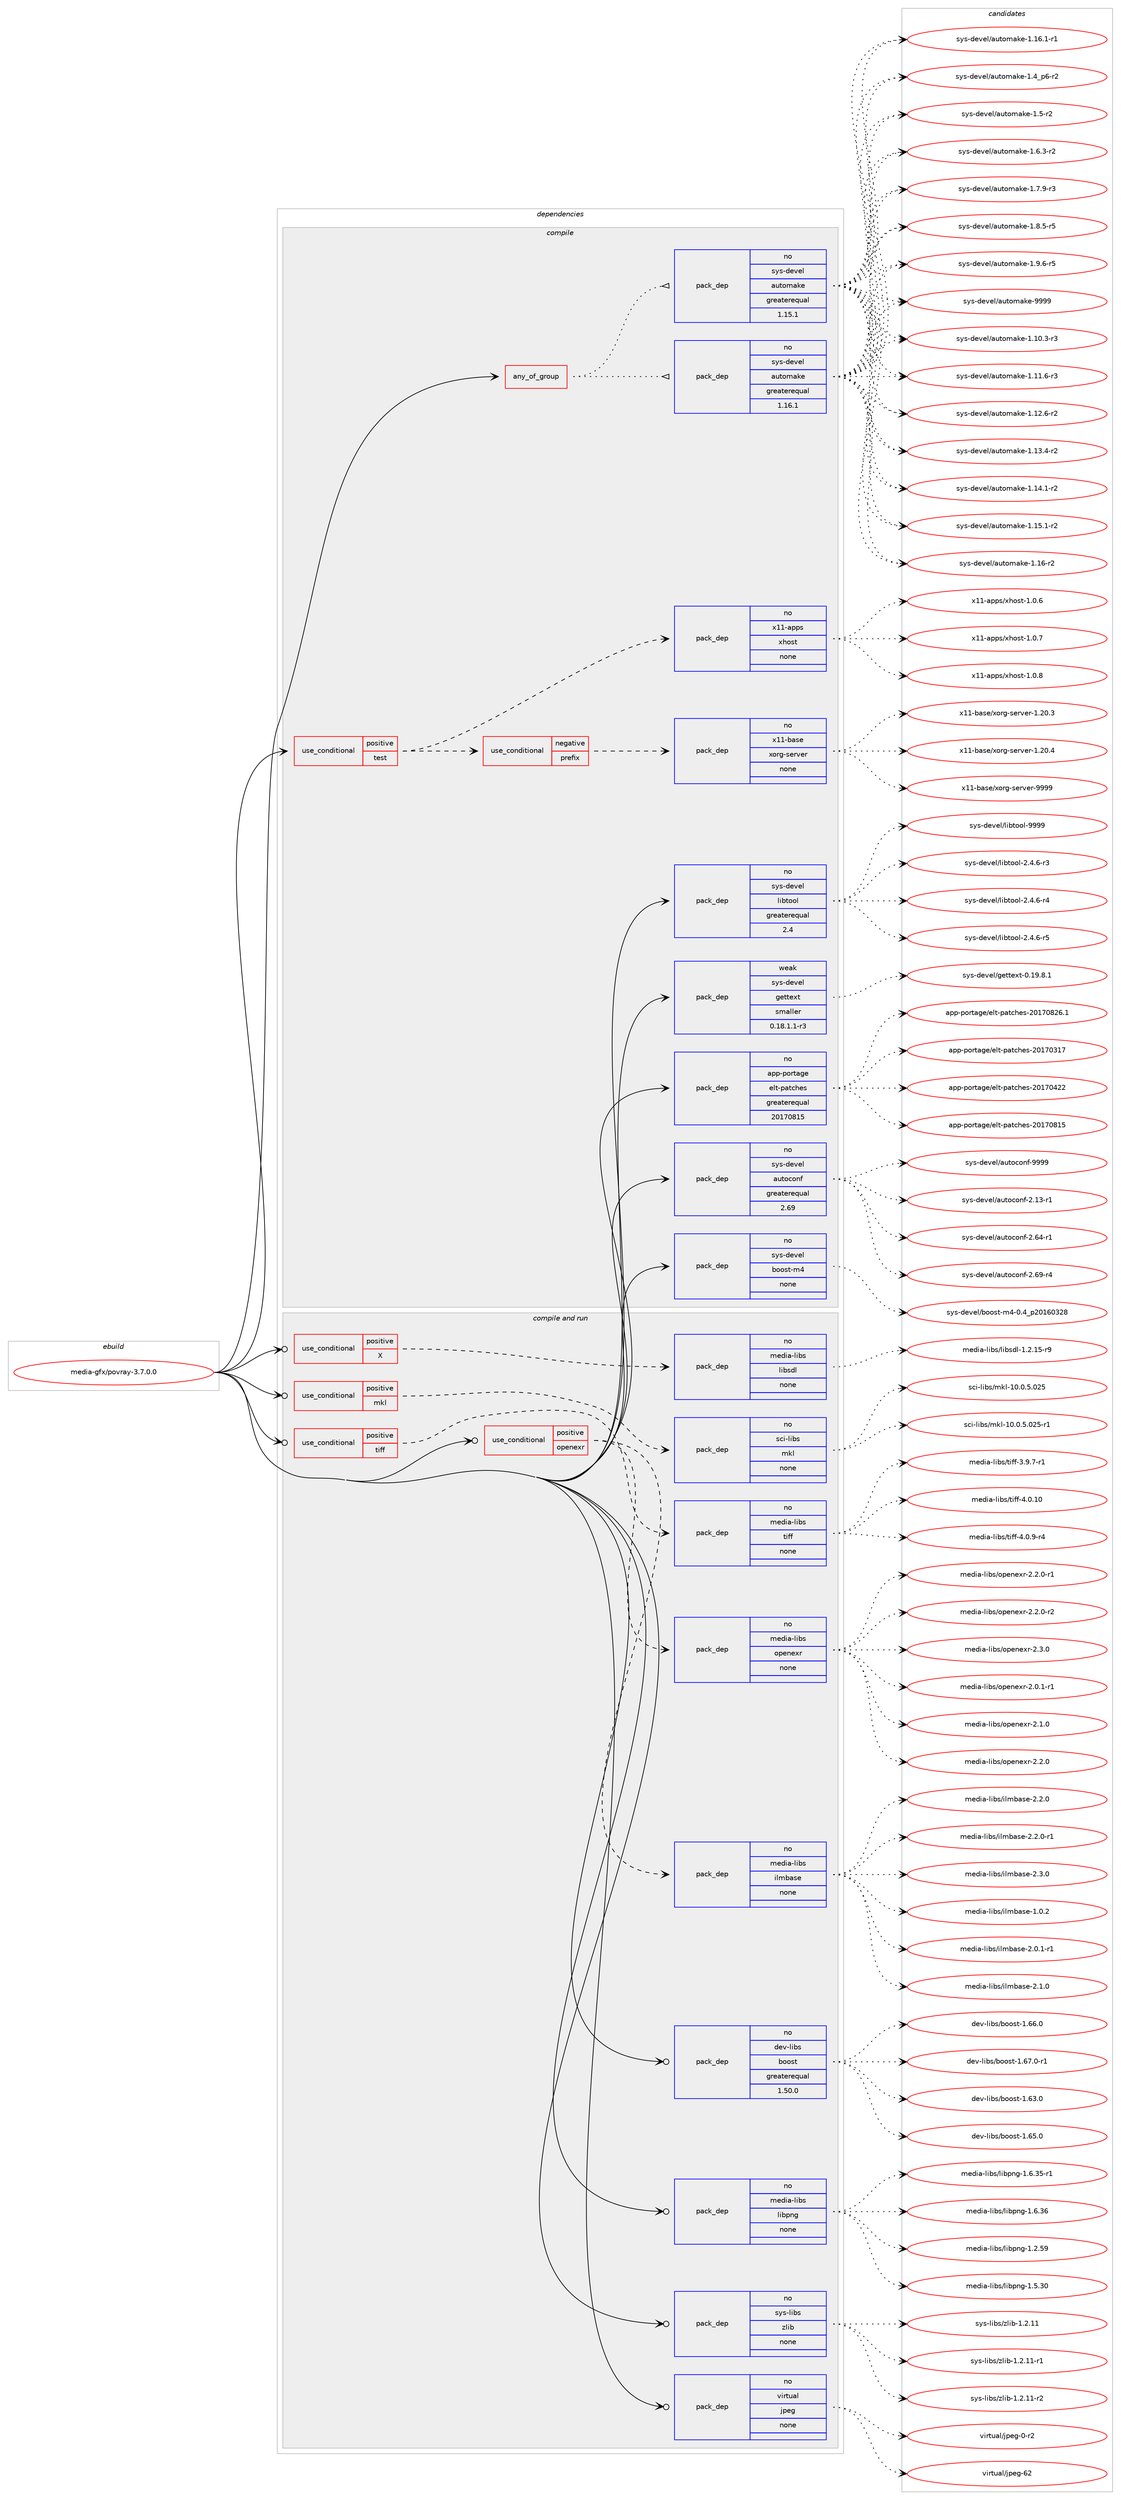 digraph prolog {

# *************
# Graph options
# *************

newrank=true;
concentrate=true;
compound=true;
graph [rankdir=LR,fontname=Helvetica,fontsize=10,ranksep=1.5];#, ranksep=2.5, nodesep=0.2];
edge  [arrowhead=vee];
node  [fontname=Helvetica,fontsize=10];

# **********
# The ebuild
# **********

subgraph cluster_leftcol {
color=gray;
rank=same;
label=<<i>ebuild</i>>;
id [label="media-gfx/povray-3.7.0.0", color=red, width=4, href="../media-gfx/povray-3.7.0.0.svg"];
}

# ****************
# The dependencies
# ****************

subgraph cluster_midcol {
color=gray;
label=<<i>dependencies</i>>;
subgraph cluster_compile {
fillcolor="#eeeeee";
style=filled;
label=<<i>compile</i>>;
subgraph any24928 {
dependency1607232 [label=<<TABLE BORDER="0" CELLBORDER="1" CELLSPACING="0" CELLPADDING="4"><TR><TD CELLPADDING="10">any_of_group</TD></TR></TABLE>>, shape=none, color=red];subgraph pack1148401 {
dependency1607233 [label=<<TABLE BORDER="0" CELLBORDER="1" CELLSPACING="0" CELLPADDING="4" WIDTH="220"><TR><TD ROWSPAN="6" CELLPADDING="30">pack_dep</TD></TR><TR><TD WIDTH="110">no</TD></TR><TR><TD>sys-devel</TD></TR><TR><TD>automake</TD></TR><TR><TD>greaterequal</TD></TR><TR><TD>1.16.1</TD></TR></TABLE>>, shape=none, color=blue];
}
dependency1607232:e -> dependency1607233:w [weight=20,style="dotted",arrowhead="oinv"];
subgraph pack1148402 {
dependency1607234 [label=<<TABLE BORDER="0" CELLBORDER="1" CELLSPACING="0" CELLPADDING="4" WIDTH="220"><TR><TD ROWSPAN="6" CELLPADDING="30">pack_dep</TD></TR><TR><TD WIDTH="110">no</TD></TR><TR><TD>sys-devel</TD></TR><TR><TD>automake</TD></TR><TR><TD>greaterequal</TD></TR><TR><TD>1.15.1</TD></TR></TABLE>>, shape=none, color=blue];
}
dependency1607232:e -> dependency1607234:w [weight=20,style="dotted",arrowhead="oinv"];
}
id:e -> dependency1607232:w [weight=20,style="solid",arrowhead="vee"];
subgraph cond433212 {
dependency1607235 [label=<<TABLE BORDER="0" CELLBORDER="1" CELLSPACING="0" CELLPADDING="4"><TR><TD ROWSPAN="3" CELLPADDING="10">use_conditional</TD></TR><TR><TD>positive</TD></TR><TR><TD>test</TD></TR></TABLE>>, shape=none, color=red];
subgraph cond433213 {
dependency1607236 [label=<<TABLE BORDER="0" CELLBORDER="1" CELLSPACING="0" CELLPADDING="4"><TR><TD ROWSPAN="3" CELLPADDING="10">use_conditional</TD></TR><TR><TD>negative</TD></TR><TR><TD>prefix</TD></TR></TABLE>>, shape=none, color=red];
subgraph pack1148403 {
dependency1607237 [label=<<TABLE BORDER="0" CELLBORDER="1" CELLSPACING="0" CELLPADDING="4" WIDTH="220"><TR><TD ROWSPAN="6" CELLPADDING="30">pack_dep</TD></TR><TR><TD WIDTH="110">no</TD></TR><TR><TD>x11-base</TD></TR><TR><TD>xorg-server</TD></TR><TR><TD>none</TD></TR><TR><TD></TD></TR></TABLE>>, shape=none, color=blue];
}
dependency1607236:e -> dependency1607237:w [weight=20,style="dashed",arrowhead="vee"];
}
dependency1607235:e -> dependency1607236:w [weight=20,style="dashed",arrowhead="vee"];
subgraph pack1148404 {
dependency1607238 [label=<<TABLE BORDER="0" CELLBORDER="1" CELLSPACING="0" CELLPADDING="4" WIDTH="220"><TR><TD ROWSPAN="6" CELLPADDING="30">pack_dep</TD></TR><TR><TD WIDTH="110">no</TD></TR><TR><TD>x11-apps</TD></TR><TR><TD>xhost</TD></TR><TR><TD>none</TD></TR><TR><TD></TD></TR></TABLE>>, shape=none, color=blue];
}
dependency1607235:e -> dependency1607238:w [weight=20,style="dashed",arrowhead="vee"];
}
id:e -> dependency1607235:w [weight=20,style="solid",arrowhead="vee"];
subgraph pack1148405 {
dependency1607239 [label=<<TABLE BORDER="0" CELLBORDER="1" CELLSPACING="0" CELLPADDING="4" WIDTH="220"><TR><TD ROWSPAN="6" CELLPADDING="30">pack_dep</TD></TR><TR><TD WIDTH="110">no</TD></TR><TR><TD>app-portage</TD></TR><TR><TD>elt-patches</TD></TR><TR><TD>greaterequal</TD></TR><TR><TD>20170815</TD></TR></TABLE>>, shape=none, color=blue];
}
id:e -> dependency1607239:w [weight=20,style="solid",arrowhead="vee"];
subgraph pack1148406 {
dependency1607240 [label=<<TABLE BORDER="0" CELLBORDER="1" CELLSPACING="0" CELLPADDING="4" WIDTH="220"><TR><TD ROWSPAN="6" CELLPADDING="30">pack_dep</TD></TR><TR><TD WIDTH="110">no</TD></TR><TR><TD>sys-devel</TD></TR><TR><TD>autoconf</TD></TR><TR><TD>greaterequal</TD></TR><TR><TD>2.69</TD></TR></TABLE>>, shape=none, color=blue];
}
id:e -> dependency1607240:w [weight=20,style="solid",arrowhead="vee"];
subgraph pack1148407 {
dependency1607241 [label=<<TABLE BORDER="0" CELLBORDER="1" CELLSPACING="0" CELLPADDING="4" WIDTH="220"><TR><TD ROWSPAN="6" CELLPADDING="30">pack_dep</TD></TR><TR><TD WIDTH="110">no</TD></TR><TR><TD>sys-devel</TD></TR><TR><TD>boost-m4</TD></TR><TR><TD>none</TD></TR><TR><TD></TD></TR></TABLE>>, shape=none, color=blue];
}
id:e -> dependency1607241:w [weight=20,style="solid",arrowhead="vee"];
subgraph pack1148408 {
dependency1607242 [label=<<TABLE BORDER="0" CELLBORDER="1" CELLSPACING="0" CELLPADDING="4" WIDTH="220"><TR><TD ROWSPAN="6" CELLPADDING="30">pack_dep</TD></TR><TR><TD WIDTH="110">no</TD></TR><TR><TD>sys-devel</TD></TR><TR><TD>libtool</TD></TR><TR><TD>greaterequal</TD></TR><TR><TD>2.4</TD></TR></TABLE>>, shape=none, color=blue];
}
id:e -> dependency1607242:w [weight=20,style="solid",arrowhead="vee"];
subgraph pack1148409 {
dependency1607243 [label=<<TABLE BORDER="0" CELLBORDER="1" CELLSPACING="0" CELLPADDING="4" WIDTH="220"><TR><TD ROWSPAN="6" CELLPADDING="30">pack_dep</TD></TR><TR><TD WIDTH="110">weak</TD></TR><TR><TD>sys-devel</TD></TR><TR><TD>gettext</TD></TR><TR><TD>smaller</TD></TR><TR><TD>0.18.1.1-r3</TD></TR></TABLE>>, shape=none, color=blue];
}
id:e -> dependency1607243:w [weight=20,style="solid",arrowhead="vee"];
}
subgraph cluster_compileandrun {
fillcolor="#eeeeee";
style=filled;
label=<<i>compile and run</i>>;
subgraph cond433214 {
dependency1607244 [label=<<TABLE BORDER="0" CELLBORDER="1" CELLSPACING="0" CELLPADDING="4"><TR><TD ROWSPAN="3" CELLPADDING="10">use_conditional</TD></TR><TR><TD>positive</TD></TR><TR><TD>X</TD></TR></TABLE>>, shape=none, color=red];
subgraph pack1148410 {
dependency1607245 [label=<<TABLE BORDER="0" CELLBORDER="1" CELLSPACING="0" CELLPADDING="4" WIDTH="220"><TR><TD ROWSPAN="6" CELLPADDING="30">pack_dep</TD></TR><TR><TD WIDTH="110">no</TD></TR><TR><TD>media-libs</TD></TR><TR><TD>libsdl</TD></TR><TR><TD>none</TD></TR><TR><TD></TD></TR></TABLE>>, shape=none, color=blue];
}
dependency1607244:e -> dependency1607245:w [weight=20,style="dashed",arrowhead="vee"];
}
id:e -> dependency1607244:w [weight=20,style="solid",arrowhead="odotvee"];
subgraph cond433215 {
dependency1607246 [label=<<TABLE BORDER="0" CELLBORDER="1" CELLSPACING="0" CELLPADDING="4"><TR><TD ROWSPAN="3" CELLPADDING="10">use_conditional</TD></TR><TR><TD>positive</TD></TR><TR><TD>mkl</TD></TR></TABLE>>, shape=none, color=red];
subgraph pack1148411 {
dependency1607247 [label=<<TABLE BORDER="0" CELLBORDER="1" CELLSPACING="0" CELLPADDING="4" WIDTH="220"><TR><TD ROWSPAN="6" CELLPADDING="30">pack_dep</TD></TR><TR><TD WIDTH="110">no</TD></TR><TR><TD>sci-libs</TD></TR><TR><TD>mkl</TD></TR><TR><TD>none</TD></TR><TR><TD></TD></TR></TABLE>>, shape=none, color=blue];
}
dependency1607246:e -> dependency1607247:w [weight=20,style="dashed",arrowhead="vee"];
}
id:e -> dependency1607246:w [weight=20,style="solid",arrowhead="odotvee"];
subgraph cond433216 {
dependency1607248 [label=<<TABLE BORDER="0" CELLBORDER="1" CELLSPACING="0" CELLPADDING="4"><TR><TD ROWSPAN="3" CELLPADDING="10">use_conditional</TD></TR><TR><TD>positive</TD></TR><TR><TD>openexr</TD></TR></TABLE>>, shape=none, color=red];
subgraph pack1148412 {
dependency1607249 [label=<<TABLE BORDER="0" CELLBORDER="1" CELLSPACING="0" CELLPADDING="4" WIDTH="220"><TR><TD ROWSPAN="6" CELLPADDING="30">pack_dep</TD></TR><TR><TD WIDTH="110">no</TD></TR><TR><TD>media-libs</TD></TR><TR><TD>ilmbase</TD></TR><TR><TD>none</TD></TR><TR><TD></TD></TR></TABLE>>, shape=none, color=blue];
}
dependency1607248:e -> dependency1607249:w [weight=20,style="dashed",arrowhead="vee"];
subgraph pack1148413 {
dependency1607250 [label=<<TABLE BORDER="0" CELLBORDER="1" CELLSPACING="0" CELLPADDING="4" WIDTH="220"><TR><TD ROWSPAN="6" CELLPADDING="30">pack_dep</TD></TR><TR><TD WIDTH="110">no</TD></TR><TR><TD>media-libs</TD></TR><TR><TD>openexr</TD></TR><TR><TD>none</TD></TR><TR><TD></TD></TR></TABLE>>, shape=none, color=blue];
}
dependency1607248:e -> dependency1607250:w [weight=20,style="dashed",arrowhead="vee"];
}
id:e -> dependency1607248:w [weight=20,style="solid",arrowhead="odotvee"];
subgraph cond433217 {
dependency1607251 [label=<<TABLE BORDER="0" CELLBORDER="1" CELLSPACING="0" CELLPADDING="4"><TR><TD ROWSPAN="3" CELLPADDING="10">use_conditional</TD></TR><TR><TD>positive</TD></TR><TR><TD>tiff</TD></TR></TABLE>>, shape=none, color=red];
subgraph pack1148414 {
dependency1607252 [label=<<TABLE BORDER="0" CELLBORDER="1" CELLSPACING="0" CELLPADDING="4" WIDTH="220"><TR><TD ROWSPAN="6" CELLPADDING="30">pack_dep</TD></TR><TR><TD WIDTH="110">no</TD></TR><TR><TD>media-libs</TD></TR><TR><TD>tiff</TD></TR><TR><TD>none</TD></TR><TR><TD></TD></TR></TABLE>>, shape=none, color=blue];
}
dependency1607251:e -> dependency1607252:w [weight=20,style="dashed",arrowhead="vee"];
}
id:e -> dependency1607251:w [weight=20,style="solid",arrowhead="odotvee"];
subgraph pack1148415 {
dependency1607253 [label=<<TABLE BORDER="0" CELLBORDER="1" CELLSPACING="0" CELLPADDING="4" WIDTH="220"><TR><TD ROWSPAN="6" CELLPADDING="30">pack_dep</TD></TR><TR><TD WIDTH="110">no</TD></TR><TR><TD>dev-libs</TD></TR><TR><TD>boost</TD></TR><TR><TD>greaterequal</TD></TR><TR><TD>1.50.0</TD></TR></TABLE>>, shape=none, color=blue];
}
id:e -> dependency1607253:w [weight=20,style="solid",arrowhead="odotvee"];
subgraph pack1148416 {
dependency1607254 [label=<<TABLE BORDER="0" CELLBORDER="1" CELLSPACING="0" CELLPADDING="4" WIDTH="220"><TR><TD ROWSPAN="6" CELLPADDING="30">pack_dep</TD></TR><TR><TD WIDTH="110">no</TD></TR><TR><TD>media-libs</TD></TR><TR><TD>libpng</TD></TR><TR><TD>none</TD></TR><TR><TD></TD></TR></TABLE>>, shape=none, color=blue];
}
id:e -> dependency1607254:w [weight=20,style="solid",arrowhead="odotvee"];
subgraph pack1148417 {
dependency1607255 [label=<<TABLE BORDER="0" CELLBORDER="1" CELLSPACING="0" CELLPADDING="4" WIDTH="220"><TR><TD ROWSPAN="6" CELLPADDING="30">pack_dep</TD></TR><TR><TD WIDTH="110">no</TD></TR><TR><TD>sys-libs</TD></TR><TR><TD>zlib</TD></TR><TR><TD>none</TD></TR><TR><TD></TD></TR></TABLE>>, shape=none, color=blue];
}
id:e -> dependency1607255:w [weight=20,style="solid",arrowhead="odotvee"];
subgraph pack1148418 {
dependency1607256 [label=<<TABLE BORDER="0" CELLBORDER="1" CELLSPACING="0" CELLPADDING="4" WIDTH="220"><TR><TD ROWSPAN="6" CELLPADDING="30">pack_dep</TD></TR><TR><TD WIDTH="110">no</TD></TR><TR><TD>virtual</TD></TR><TR><TD>jpeg</TD></TR><TR><TD>none</TD></TR><TR><TD></TD></TR></TABLE>>, shape=none, color=blue];
}
id:e -> dependency1607256:w [weight=20,style="solid",arrowhead="odotvee"];
}
subgraph cluster_run {
fillcolor="#eeeeee";
style=filled;
label=<<i>run</i>>;
}
}

# **************
# The candidates
# **************

subgraph cluster_choices {
rank=same;
color=gray;
label=<<i>candidates</i>>;

subgraph choice1148401 {
color=black;
nodesep=1;
choice11512111545100101118101108479711711611110997107101454946494846514511451 [label="sys-devel/automake-1.10.3-r3", color=red, width=4,href="../sys-devel/automake-1.10.3-r3.svg"];
choice11512111545100101118101108479711711611110997107101454946494946544511451 [label="sys-devel/automake-1.11.6-r3", color=red, width=4,href="../sys-devel/automake-1.11.6-r3.svg"];
choice11512111545100101118101108479711711611110997107101454946495046544511450 [label="sys-devel/automake-1.12.6-r2", color=red, width=4,href="../sys-devel/automake-1.12.6-r2.svg"];
choice11512111545100101118101108479711711611110997107101454946495146524511450 [label="sys-devel/automake-1.13.4-r2", color=red, width=4,href="../sys-devel/automake-1.13.4-r2.svg"];
choice11512111545100101118101108479711711611110997107101454946495246494511450 [label="sys-devel/automake-1.14.1-r2", color=red, width=4,href="../sys-devel/automake-1.14.1-r2.svg"];
choice11512111545100101118101108479711711611110997107101454946495346494511450 [label="sys-devel/automake-1.15.1-r2", color=red, width=4,href="../sys-devel/automake-1.15.1-r2.svg"];
choice1151211154510010111810110847971171161111099710710145494649544511450 [label="sys-devel/automake-1.16-r2", color=red, width=4,href="../sys-devel/automake-1.16-r2.svg"];
choice11512111545100101118101108479711711611110997107101454946495446494511449 [label="sys-devel/automake-1.16.1-r1", color=red, width=4,href="../sys-devel/automake-1.16.1-r1.svg"];
choice115121115451001011181011084797117116111109971071014549465295112544511450 [label="sys-devel/automake-1.4_p6-r2", color=red, width=4,href="../sys-devel/automake-1.4_p6-r2.svg"];
choice11512111545100101118101108479711711611110997107101454946534511450 [label="sys-devel/automake-1.5-r2", color=red, width=4,href="../sys-devel/automake-1.5-r2.svg"];
choice115121115451001011181011084797117116111109971071014549465446514511450 [label="sys-devel/automake-1.6.3-r2", color=red, width=4,href="../sys-devel/automake-1.6.3-r2.svg"];
choice115121115451001011181011084797117116111109971071014549465546574511451 [label="sys-devel/automake-1.7.9-r3", color=red, width=4,href="../sys-devel/automake-1.7.9-r3.svg"];
choice115121115451001011181011084797117116111109971071014549465646534511453 [label="sys-devel/automake-1.8.5-r5", color=red, width=4,href="../sys-devel/automake-1.8.5-r5.svg"];
choice115121115451001011181011084797117116111109971071014549465746544511453 [label="sys-devel/automake-1.9.6-r5", color=red, width=4,href="../sys-devel/automake-1.9.6-r5.svg"];
choice115121115451001011181011084797117116111109971071014557575757 [label="sys-devel/automake-9999", color=red, width=4,href="../sys-devel/automake-9999.svg"];
dependency1607233:e -> choice11512111545100101118101108479711711611110997107101454946494846514511451:w [style=dotted,weight="100"];
dependency1607233:e -> choice11512111545100101118101108479711711611110997107101454946494946544511451:w [style=dotted,weight="100"];
dependency1607233:e -> choice11512111545100101118101108479711711611110997107101454946495046544511450:w [style=dotted,weight="100"];
dependency1607233:e -> choice11512111545100101118101108479711711611110997107101454946495146524511450:w [style=dotted,weight="100"];
dependency1607233:e -> choice11512111545100101118101108479711711611110997107101454946495246494511450:w [style=dotted,weight="100"];
dependency1607233:e -> choice11512111545100101118101108479711711611110997107101454946495346494511450:w [style=dotted,weight="100"];
dependency1607233:e -> choice1151211154510010111810110847971171161111099710710145494649544511450:w [style=dotted,weight="100"];
dependency1607233:e -> choice11512111545100101118101108479711711611110997107101454946495446494511449:w [style=dotted,weight="100"];
dependency1607233:e -> choice115121115451001011181011084797117116111109971071014549465295112544511450:w [style=dotted,weight="100"];
dependency1607233:e -> choice11512111545100101118101108479711711611110997107101454946534511450:w [style=dotted,weight="100"];
dependency1607233:e -> choice115121115451001011181011084797117116111109971071014549465446514511450:w [style=dotted,weight="100"];
dependency1607233:e -> choice115121115451001011181011084797117116111109971071014549465546574511451:w [style=dotted,weight="100"];
dependency1607233:e -> choice115121115451001011181011084797117116111109971071014549465646534511453:w [style=dotted,weight="100"];
dependency1607233:e -> choice115121115451001011181011084797117116111109971071014549465746544511453:w [style=dotted,weight="100"];
dependency1607233:e -> choice115121115451001011181011084797117116111109971071014557575757:w [style=dotted,weight="100"];
}
subgraph choice1148402 {
color=black;
nodesep=1;
choice11512111545100101118101108479711711611110997107101454946494846514511451 [label="sys-devel/automake-1.10.3-r3", color=red, width=4,href="../sys-devel/automake-1.10.3-r3.svg"];
choice11512111545100101118101108479711711611110997107101454946494946544511451 [label="sys-devel/automake-1.11.6-r3", color=red, width=4,href="../sys-devel/automake-1.11.6-r3.svg"];
choice11512111545100101118101108479711711611110997107101454946495046544511450 [label="sys-devel/automake-1.12.6-r2", color=red, width=4,href="../sys-devel/automake-1.12.6-r2.svg"];
choice11512111545100101118101108479711711611110997107101454946495146524511450 [label="sys-devel/automake-1.13.4-r2", color=red, width=4,href="../sys-devel/automake-1.13.4-r2.svg"];
choice11512111545100101118101108479711711611110997107101454946495246494511450 [label="sys-devel/automake-1.14.1-r2", color=red, width=4,href="../sys-devel/automake-1.14.1-r2.svg"];
choice11512111545100101118101108479711711611110997107101454946495346494511450 [label="sys-devel/automake-1.15.1-r2", color=red, width=4,href="../sys-devel/automake-1.15.1-r2.svg"];
choice1151211154510010111810110847971171161111099710710145494649544511450 [label="sys-devel/automake-1.16-r2", color=red, width=4,href="../sys-devel/automake-1.16-r2.svg"];
choice11512111545100101118101108479711711611110997107101454946495446494511449 [label="sys-devel/automake-1.16.1-r1", color=red, width=4,href="../sys-devel/automake-1.16.1-r1.svg"];
choice115121115451001011181011084797117116111109971071014549465295112544511450 [label="sys-devel/automake-1.4_p6-r2", color=red, width=4,href="../sys-devel/automake-1.4_p6-r2.svg"];
choice11512111545100101118101108479711711611110997107101454946534511450 [label="sys-devel/automake-1.5-r2", color=red, width=4,href="../sys-devel/automake-1.5-r2.svg"];
choice115121115451001011181011084797117116111109971071014549465446514511450 [label="sys-devel/automake-1.6.3-r2", color=red, width=4,href="../sys-devel/automake-1.6.3-r2.svg"];
choice115121115451001011181011084797117116111109971071014549465546574511451 [label="sys-devel/automake-1.7.9-r3", color=red, width=4,href="../sys-devel/automake-1.7.9-r3.svg"];
choice115121115451001011181011084797117116111109971071014549465646534511453 [label="sys-devel/automake-1.8.5-r5", color=red, width=4,href="../sys-devel/automake-1.8.5-r5.svg"];
choice115121115451001011181011084797117116111109971071014549465746544511453 [label="sys-devel/automake-1.9.6-r5", color=red, width=4,href="../sys-devel/automake-1.9.6-r5.svg"];
choice115121115451001011181011084797117116111109971071014557575757 [label="sys-devel/automake-9999", color=red, width=4,href="../sys-devel/automake-9999.svg"];
dependency1607234:e -> choice11512111545100101118101108479711711611110997107101454946494846514511451:w [style=dotted,weight="100"];
dependency1607234:e -> choice11512111545100101118101108479711711611110997107101454946494946544511451:w [style=dotted,weight="100"];
dependency1607234:e -> choice11512111545100101118101108479711711611110997107101454946495046544511450:w [style=dotted,weight="100"];
dependency1607234:e -> choice11512111545100101118101108479711711611110997107101454946495146524511450:w [style=dotted,weight="100"];
dependency1607234:e -> choice11512111545100101118101108479711711611110997107101454946495246494511450:w [style=dotted,weight="100"];
dependency1607234:e -> choice11512111545100101118101108479711711611110997107101454946495346494511450:w [style=dotted,weight="100"];
dependency1607234:e -> choice1151211154510010111810110847971171161111099710710145494649544511450:w [style=dotted,weight="100"];
dependency1607234:e -> choice11512111545100101118101108479711711611110997107101454946495446494511449:w [style=dotted,weight="100"];
dependency1607234:e -> choice115121115451001011181011084797117116111109971071014549465295112544511450:w [style=dotted,weight="100"];
dependency1607234:e -> choice11512111545100101118101108479711711611110997107101454946534511450:w [style=dotted,weight="100"];
dependency1607234:e -> choice115121115451001011181011084797117116111109971071014549465446514511450:w [style=dotted,weight="100"];
dependency1607234:e -> choice115121115451001011181011084797117116111109971071014549465546574511451:w [style=dotted,weight="100"];
dependency1607234:e -> choice115121115451001011181011084797117116111109971071014549465646534511453:w [style=dotted,weight="100"];
dependency1607234:e -> choice115121115451001011181011084797117116111109971071014549465746544511453:w [style=dotted,weight="100"];
dependency1607234:e -> choice115121115451001011181011084797117116111109971071014557575757:w [style=dotted,weight="100"];
}
subgraph choice1148403 {
color=black;
nodesep=1;
choice1204949459897115101471201111141034511510111411810111445494650484651 [label="x11-base/xorg-server-1.20.3", color=red, width=4,href="../x11-base/xorg-server-1.20.3.svg"];
choice1204949459897115101471201111141034511510111411810111445494650484652 [label="x11-base/xorg-server-1.20.4", color=red, width=4,href="../x11-base/xorg-server-1.20.4.svg"];
choice120494945989711510147120111114103451151011141181011144557575757 [label="x11-base/xorg-server-9999", color=red, width=4,href="../x11-base/xorg-server-9999.svg"];
dependency1607237:e -> choice1204949459897115101471201111141034511510111411810111445494650484651:w [style=dotted,weight="100"];
dependency1607237:e -> choice1204949459897115101471201111141034511510111411810111445494650484652:w [style=dotted,weight="100"];
dependency1607237:e -> choice120494945989711510147120111114103451151011141181011144557575757:w [style=dotted,weight="100"];
}
subgraph choice1148404 {
color=black;
nodesep=1;
choice1204949459711211211547120104111115116454946484654 [label="x11-apps/xhost-1.0.6", color=red, width=4,href="../x11-apps/xhost-1.0.6.svg"];
choice1204949459711211211547120104111115116454946484655 [label="x11-apps/xhost-1.0.7", color=red, width=4,href="../x11-apps/xhost-1.0.7.svg"];
choice1204949459711211211547120104111115116454946484656 [label="x11-apps/xhost-1.0.8", color=red, width=4,href="../x11-apps/xhost-1.0.8.svg"];
dependency1607238:e -> choice1204949459711211211547120104111115116454946484654:w [style=dotted,weight="100"];
dependency1607238:e -> choice1204949459711211211547120104111115116454946484655:w [style=dotted,weight="100"];
dependency1607238:e -> choice1204949459711211211547120104111115116454946484656:w [style=dotted,weight="100"];
}
subgraph choice1148405 {
color=black;
nodesep=1;
choice97112112451121111141169710310147101108116451129711699104101115455048495548514955 [label="app-portage/elt-patches-20170317", color=red, width=4,href="../app-portage/elt-patches-20170317.svg"];
choice97112112451121111141169710310147101108116451129711699104101115455048495548525050 [label="app-portage/elt-patches-20170422", color=red, width=4,href="../app-portage/elt-patches-20170422.svg"];
choice97112112451121111141169710310147101108116451129711699104101115455048495548564953 [label="app-portage/elt-patches-20170815", color=red, width=4,href="../app-portage/elt-patches-20170815.svg"];
choice971121124511211111411697103101471011081164511297116991041011154550484955485650544649 [label="app-portage/elt-patches-20170826.1", color=red, width=4,href="../app-portage/elt-patches-20170826.1.svg"];
dependency1607239:e -> choice97112112451121111141169710310147101108116451129711699104101115455048495548514955:w [style=dotted,weight="100"];
dependency1607239:e -> choice97112112451121111141169710310147101108116451129711699104101115455048495548525050:w [style=dotted,weight="100"];
dependency1607239:e -> choice97112112451121111141169710310147101108116451129711699104101115455048495548564953:w [style=dotted,weight="100"];
dependency1607239:e -> choice971121124511211111411697103101471011081164511297116991041011154550484955485650544649:w [style=dotted,weight="100"];
}
subgraph choice1148406 {
color=black;
nodesep=1;
choice1151211154510010111810110847971171161119911111010245504649514511449 [label="sys-devel/autoconf-2.13-r1", color=red, width=4,href="../sys-devel/autoconf-2.13-r1.svg"];
choice1151211154510010111810110847971171161119911111010245504654524511449 [label="sys-devel/autoconf-2.64-r1", color=red, width=4,href="../sys-devel/autoconf-2.64-r1.svg"];
choice1151211154510010111810110847971171161119911111010245504654574511452 [label="sys-devel/autoconf-2.69-r4", color=red, width=4,href="../sys-devel/autoconf-2.69-r4.svg"];
choice115121115451001011181011084797117116111991111101024557575757 [label="sys-devel/autoconf-9999", color=red, width=4,href="../sys-devel/autoconf-9999.svg"];
dependency1607240:e -> choice1151211154510010111810110847971171161119911111010245504649514511449:w [style=dotted,weight="100"];
dependency1607240:e -> choice1151211154510010111810110847971171161119911111010245504654524511449:w [style=dotted,weight="100"];
dependency1607240:e -> choice1151211154510010111810110847971171161119911111010245504654574511452:w [style=dotted,weight="100"];
dependency1607240:e -> choice115121115451001011181011084797117116111991111101024557575757:w [style=dotted,weight="100"];
}
subgraph choice1148407 {
color=black;
nodesep=1;
choice115121115451001011181011084798111111115116451095245484652951125048495448515056 [label="sys-devel/boost-m4-0.4_p20160328", color=red, width=4,href="../sys-devel/boost-m4-0.4_p20160328.svg"];
dependency1607241:e -> choice115121115451001011181011084798111111115116451095245484652951125048495448515056:w [style=dotted,weight="100"];
}
subgraph choice1148408 {
color=black;
nodesep=1;
choice1151211154510010111810110847108105981161111111084550465246544511451 [label="sys-devel/libtool-2.4.6-r3", color=red, width=4,href="../sys-devel/libtool-2.4.6-r3.svg"];
choice1151211154510010111810110847108105981161111111084550465246544511452 [label="sys-devel/libtool-2.4.6-r4", color=red, width=4,href="../sys-devel/libtool-2.4.6-r4.svg"];
choice1151211154510010111810110847108105981161111111084550465246544511453 [label="sys-devel/libtool-2.4.6-r5", color=red, width=4,href="../sys-devel/libtool-2.4.6-r5.svg"];
choice1151211154510010111810110847108105981161111111084557575757 [label="sys-devel/libtool-9999", color=red, width=4,href="../sys-devel/libtool-9999.svg"];
dependency1607242:e -> choice1151211154510010111810110847108105981161111111084550465246544511451:w [style=dotted,weight="100"];
dependency1607242:e -> choice1151211154510010111810110847108105981161111111084550465246544511452:w [style=dotted,weight="100"];
dependency1607242:e -> choice1151211154510010111810110847108105981161111111084550465246544511453:w [style=dotted,weight="100"];
dependency1607242:e -> choice1151211154510010111810110847108105981161111111084557575757:w [style=dotted,weight="100"];
}
subgraph choice1148409 {
color=black;
nodesep=1;
choice1151211154510010111810110847103101116116101120116454846495746564649 [label="sys-devel/gettext-0.19.8.1", color=red, width=4,href="../sys-devel/gettext-0.19.8.1.svg"];
dependency1607243:e -> choice1151211154510010111810110847103101116116101120116454846495746564649:w [style=dotted,weight="100"];
}
subgraph choice1148410 {
color=black;
nodesep=1;
choice1091011001059745108105981154710810598115100108454946504649534511457 [label="media-libs/libsdl-1.2.15-r9", color=red, width=4,href="../media-libs/libsdl-1.2.15-r9.svg"];
dependency1607245:e -> choice1091011001059745108105981154710810598115100108454946504649534511457:w [style=dotted,weight="100"];
}
subgraph choice1148411 {
color=black;
nodesep=1;
choice115991054510810598115471091071084549484648465346485053 [label="sci-libs/mkl-10.0.5.025", color=red, width=4,href="../sci-libs/mkl-10.0.5.025.svg"];
choice1159910545108105981154710910710845494846484653464850534511449 [label="sci-libs/mkl-10.0.5.025-r1", color=red, width=4,href="../sci-libs/mkl-10.0.5.025-r1.svg"];
dependency1607247:e -> choice115991054510810598115471091071084549484648465346485053:w [style=dotted,weight="100"];
dependency1607247:e -> choice1159910545108105981154710910710845494846484653464850534511449:w [style=dotted,weight="100"];
}
subgraph choice1148412 {
color=black;
nodesep=1;
choice109101100105974510810598115471051081099897115101454946484650 [label="media-libs/ilmbase-1.0.2", color=red, width=4,href="../media-libs/ilmbase-1.0.2.svg"];
choice1091011001059745108105981154710510810998971151014550464846494511449 [label="media-libs/ilmbase-2.0.1-r1", color=red, width=4,href="../media-libs/ilmbase-2.0.1-r1.svg"];
choice109101100105974510810598115471051081099897115101455046494648 [label="media-libs/ilmbase-2.1.0", color=red, width=4,href="../media-libs/ilmbase-2.1.0.svg"];
choice109101100105974510810598115471051081099897115101455046504648 [label="media-libs/ilmbase-2.2.0", color=red, width=4,href="../media-libs/ilmbase-2.2.0.svg"];
choice1091011001059745108105981154710510810998971151014550465046484511449 [label="media-libs/ilmbase-2.2.0-r1", color=red, width=4,href="../media-libs/ilmbase-2.2.0-r1.svg"];
choice109101100105974510810598115471051081099897115101455046514648 [label="media-libs/ilmbase-2.3.0", color=red, width=4,href="../media-libs/ilmbase-2.3.0.svg"];
dependency1607249:e -> choice109101100105974510810598115471051081099897115101454946484650:w [style=dotted,weight="100"];
dependency1607249:e -> choice1091011001059745108105981154710510810998971151014550464846494511449:w [style=dotted,weight="100"];
dependency1607249:e -> choice109101100105974510810598115471051081099897115101455046494648:w [style=dotted,weight="100"];
dependency1607249:e -> choice109101100105974510810598115471051081099897115101455046504648:w [style=dotted,weight="100"];
dependency1607249:e -> choice1091011001059745108105981154710510810998971151014550465046484511449:w [style=dotted,weight="100"];
dependency1607249:e -> choice109101100105974510810598115471051081099897115101455046514648:w [style=dotted,weight="100"];
}
subgraph choice1148413 {
color=black;
nodesep=1;
choice109101100105974510810598115471111121011101011201144550464846494511449 [label="media-libs/openexr-2.0.1-r1", color=red, width=4,href="../media-libs/openexr-2.0.1-r1.svg"];
choice10910110010597451081059811547111112101110101120114455046494648 [label="media-libs/openexr-2.1.0", color=red, width=4,href="../media-libs/openexr-2.1.0.svg"];
choice10910110010597451081059811547111112101110101120114455046504648 [label="media-libs/openexr-2.2.0", color=red, width=4,href="../media-libs/openexr-2.2.0.svg"];
choice109101100105974510810598115471111121011101011201144550465046484511449 [label="media-libs/openexr-2.2.0-r1", color=red, width=4,href="../media-libs/openexr-2.2.0-r1.svg"];
choice109101100105974510810598115471111121011101011201144550465046484511450 [label="media-libs/openexr-2.2.0-r2", color=red, width=4,href="../media-libs/openexr-2.2.0-r2.svg"];
choice10910110010597451081059811547111112101110101120114455046514648 [label="media-libs/openexr-2.3.0", color=red, width=4,href="../media-libs/openexr-2.3.0.svg"];
dependency1607250:e -> choice109101100105974510810598115471111121011101011201144550464846494511449:w [style=dotted,weight="100"];
dependency1607250:e -> choice10910110010597451081059811547111112101110101120114455046494648:w [style=dotted,weight="100"];
dependency1607250:e -> choice10910110010597451081059811547111112101110101120114455046504648:w [style=dotted,weight="100"];
dependency1607250:e -> choice109101100105974510810598115471111121011101011201144550465046484511449:w [style=dotted,weight="100"];
dependency1607250:e -> choice109101100105974510810598115471111121011101011201144550465046484511450:w [style=dotted,weight="100"];
dependency1607250:e -> choice10910110010597451081059811547111112101110101120114455046514648:w [style=dotted,weight="100"];
}
subgraph choice1148414 {
color=black;
nodesep=1;
choice109101100105974510810598115471161051021024551465746554511449 [label="media-libs/tiff-3.9.7-r1", color=red, width=4,href="../media-libs/tiff-3.9.7-r1.svg"];
choice1091011001059745108105981154711610510210245524648464948 [label="media-libs/tiff-4.0.10", color=red, width=4,href="../media-libs/tiff-4.0.10.svg"];
choice109101100105974510810598115471161051021024552464846574511452 [label="media-libs/tiff-4.0.9-r4", color=red, width=4,href="../media-libs/tiff-4.0.9-r4.svg"];
dependency1607252:e -> choice109101100105974510810598115471161051021024551465746554511449:w [style=dotted,weight="100"];
dependency1607252:e -> choice1091011001059745108105981154711610510210245524648464948:w [style=dotted,weight="100"];
dependency1607252:e -> choice109101100105974510810598115471161051021024552464846574511452:w [style=dotted,weight="100"];
}
subgraph choice1148415 {
color=black;
nodesep=1;
choice1001011184510810598115479811111111511645494654514648 [label="dev-libs/boost-1.63.0", color=red, width=4,href="../dev-libs/boost-1.63.0.svg"];
choice1001011184510810598115479811111111511645494654534648 [label="dev-libs/boost-1.65.0", color=red, width=4,href="../dev-libs/boost-1.65.0.svg"];
choice1001011184510810598115479811111111511645494654544648 [label="dev-libs/boost-1.66.0", color=red, width=4,href="../dev-libs/boost-1.66.0.svg"];
choice10010111845108105981154798111111115116454946545546484511449 [label="dev-libs/boost-1.67.0-r1", color=red, width=4,href="../dev-libs/boost-1.67.0-r1.svg"];
dependency1607253:e -> choice1001011184510810598115479811111111511645494654514648:w [style=dotted,weight="100"];
dependency1607253:e -> choice1001011184510810598115479811111111511645494654534648:w [style=dotted,weight="100"];
dependency1607253:e -> choice1001011184510810598115479811111111511645494654544648:w [style=dotted,weight="100"];
dependency1607253:e -> choice10010111845108105981154798111111115116454946545546484511449:w [style=dotted,weight="100"];
}
subgraph choice1148416 {
color=black;
nodesep=1;
choice109101100105974510810598115471081059811211010345494650465357 [label="media-libs/libpng-1.2.59", color=red, width=4,href="../media-libs/libpng-1.2.59.svg"];
choice109101100105974510810598115471081059811211010345494653465148 [label="media-libs/libpng-1.5.30", color=red, width=4,href="../media-libs/libpng-1.5.30.svg"];
choice1091011001059745108105981154710810598112110103454946544651534511449 [label="media-libs/libpng-1.6.35-r1", color=red, width=4,href="../media-libs/libpng-1.6.35-r1.svg"];
choice109101100105974510810598115471081059811211010345494654465154 [label="media-libs/libpng-1.6.36", color=red, width=4,href="../media-libs/libpng-1.6.36.svg"];
dependency1607254:e -> choice109101100105974510810598115471081059811211010345494650465357:w [style=dotted,weight="100"];
dependency1607254:e -> choice109101100105974510810598115471081059811211010345494653465148:w [style=dotted,weight="100"];
dependency1607254:e -> choice1091011001059745108105981154710810598112110103454946544651534511449:w [style=dotted,weight="100"];
dependency1607254:e -> choice109101100105974510810598115471081059811211010345494654465154:w [style=dotted,weight="100"];
}
subgraph choice1148417 {
color=black;
nodesep=1;
choice1151211154510810598115471221081059845494650464949 [label="sys-libs/zlib-1.2.11", color=red, width=4,href="../sys-libs/zlib-1.2.11.svg"];
choice11512111545108105981154712210810598454946504649494511449 [label="sys-libs/zlib-1.2.11-r1", color=red, width=4,href="../sys-libs/zlib-1.2.11-r1.svg"];
choice11512111545108105981154712210810598454946504649494511450 [label="sys-libs/zlib-1.2.11-r2", color=red, width=4,href="../sys-libs/zlib-1.2.11-r2.svg"];
dependency1607255:e -> choice1151211154510810598115471221081059845494650464949:w [style=dotted,weight="100"];
dependency1607255:e -> choice11512111545108105981154712210810598454946504649494511449:w [style=dotted,weight="100"];
dependency1607255:e -> choice11512111545108105981154712210810598454946504649494511450:w [style=dotted,weight="100"];
}
subgraph choice1148418 {
color=black;
nodesep=1;
choice118105114116117971084710611210110345484511450 [label="virtual/jpeg-0-r2", color=red, width=4,href="../virtual/jpeg-0-r2.svg"];
choice1181051141161179710847106112101103455450 [label="virtual/jpeg-62", color=red, width=4,href="../virtual/jpeg-62.svg"];
dependency1607256:e -> choice118105114116117971084710611210110345484511450:w [style=dotted,weight="100"];
dependency1607256:e -> choice1181051141161179710847106112101103455450:w [style=dotted,weight="100"];
}
}

}
